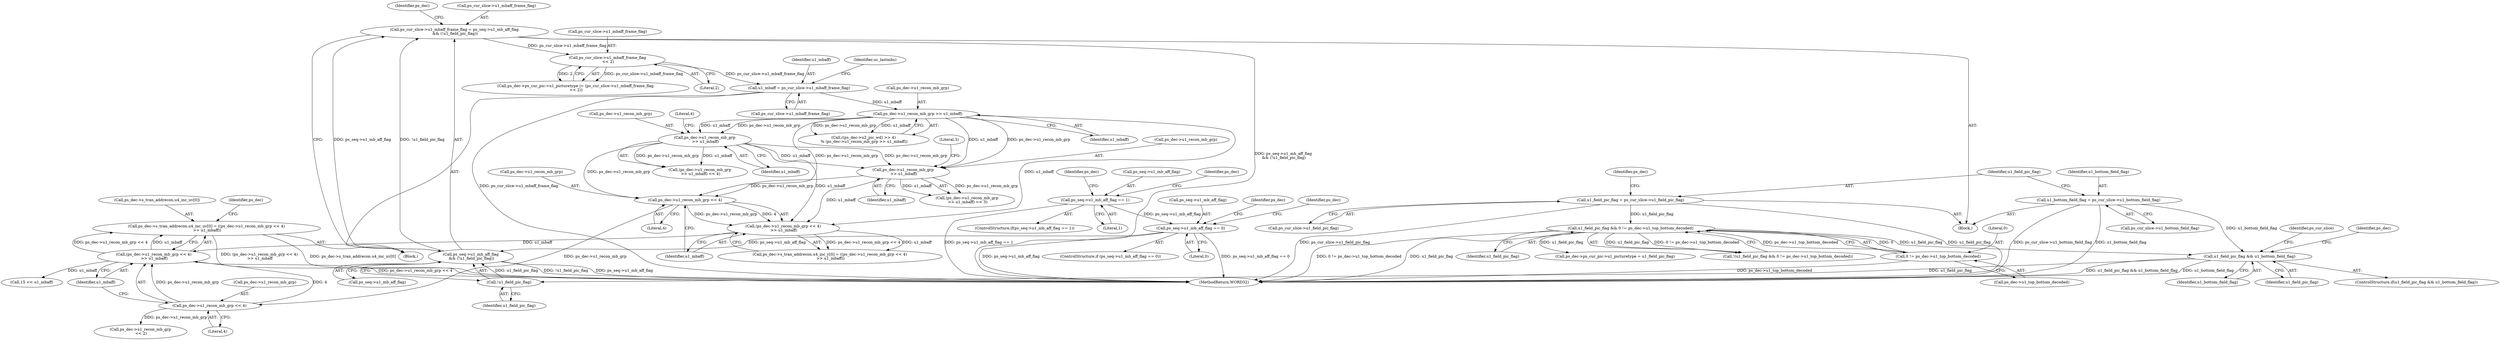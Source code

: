 digraph "0_Android_a78887bcffbc2995cf9ed72e0697acf560875e9e_3@array" {
"1001777" [label="(Call,ps_dec->s_tran_addrecon.u4_inc_uv[0] = ((ps_dec->u1_recon_mb_grp << 4)\n >> u1_mbaff))"];
"1001785" [label="(Call,(ps_dec->u1_recon_mb_grp << 4)\n >> u1_mbaff)"];
"1001786" [label="(Call,ps_dec->u1_recon_mb_grp << 4)"];
"1001771" [label="(Call,ps_dec->u1_recon_mb_grp << 4)"];
"1001659" [label="(Call,ps_dec->u1_recon_mb_grp >> u1_mbaff)"];
"1001645" [label="(Call,u1_mbaff = ps_cur_slice->u1_mbaff_frame_flag)"];
"1001327" [label="(Call,ps_cur_slice->u1_mbaff_frame_flag\n << 2)"];
"1001311" [label="(Call,ps_cur_slice->u1_mbaff_frame_flag = ps_seq->u1_mb_aff_flag\n && (!u1_field_pic_flag))"];
"1001315" [label="(Call,ps_seq->u1_mb_aff_flag\n && (!u1_field_pic_flag))"];
"1000309" [label="(Call,ps_seq->u1_mb_aff_flag == 0)"];
"1000281" [label="(Call,ps_seq->u1_mb_aff_flag == 1)"];
"1001319" [label="(Call,!u1_field_pic_flag)"];
"1001208" [label="(Call,u1_field_pic_flag && u1_bottom_field_flag)"];
"1000786" [label="(Call,u1_field_pic_flag && 0 != ps_dec->u1_top_bottom_decoded)"];
"1000178" [label="(Call,u1_field_pic_flag = ps_cur_slice->u1_field_pic_flag)"];
"1000788" [label="(Call,0 != ps_dec->u1_top_bottom_decoded)"];
"1000172" [label="(Call,u1_bottom_field_flag = ps_cur_slice->u1_bottom_field_flag)"];
"1001673" [label="(Call,ps_dec->u1_recon_mb_grp\n >> u1_mbaff)"];
"1001688" [label="(Call,ps_dec->u1_recon_mb_grp\n >> u1_mbaff)"];
"1001770" [label="(Call,(ps_dec->u1_recon_mb_grp << 4)\n >> u1_mbaff)"];
"1001653" [label="(Call,((ps_dec->u2_pic_wd) >> 4)\n % (ps_dec->u1_recon_mb_grp >> u1_mbaff))"];
"1001674" [label="(Call,ps_dec->u1_recon_mb_grp)"];
"1001327" [label="(Call,ps_cur_slice->u1_mbaff_frame_flag\n << 2)"];
"1001778" [label="(Call,ps_dec->s_tran_addrecon.u4_inc_uv[0])"];
"1000281" [label="(Call,ps_seq->u1_mb_aff_flag == 1)"];
"1001207" [label="(ControlStructure,if(u1_field_pic_flag && u1_bottom_field_flag))"];
"1001796" [label="(Identifier,ps_dec)"];
"1000180" [label="(Call,ps_cur_slice->u1_field_pic_flag)"];
"1000282" [label="(Call,ps_seq->u1_mb_aff_flag)"];
"1000188" [label="(Identifier,ps_dec)"];
"1001208" [label="(Call,u1_field_pic_flag && u1_bottom_field_flag)"];
"1002052" [label="(MethodReturn,WORD32)"];
"1001687" [label="(Call,(ps_dec->u1_recon_mb_grp\n >> u1_mbaff) << 3)"];
"1000174" [label="(Call,ps_cur_slice->u1_bottom_field_flag)"];
"1001777" [label="(Call,ps_dec->s_tran_addrecon.u4_inc_uv[0] = ((ps_dec->u1_recon_mb_grp << 4)\n >> u1_mbaff))"];
"1001673" [label="(Call,ps_dec->u1_recon_mb_grp\n >> u1_mbaff)"];
"1001776" [label="(Identifier,u1_mbaff)"];
"1001645" [label="(Call,u1_mbaff = ps_cur_slice->u1_mbaff_frame_flag)"];
"1001775" [label="(Literal,4)"];
"1001313" [label="(Identifier,ps_cur_slice)"];
"1000788" [label="(Call,0 != ps_dec->u1_top_bottom_decoded)"];
"1000178" [label="(Call,u1_field_pic_flag = ps_cur_slice->u1_field_pic_flag)"];
"1001652" [label="(Identifier,uc_lastmbs)"];
"1001647" [label="(Call,ps_cur_slice->u1_mbaff_frame_flag)"];
"1001635" [label="(Block,)"];
"1001331" [label="(Literal,2)"];
"1001210" [label="(Identifier,u1_bottom_field_flag)"];
"1000138" [label="(Block,)"];
"1001771" [label="(Call,ps_dec->u1_recon_mb_grp << 4)"];
"1001659" [label="(Call,ps_dec->u1_recon_mb_grp >> u1_mbaff)"];
"1000310" [label="(Call,ps_seq->u1_mb_aff_flag)"];
"1001324" [label="(Identifier,ps_dec)"];
"1000285" [label="(Literal,1)"];
"1000790" [label="(Call,ps_dec->u1_top_bottom_decoded)"];
"1001692" [label="(Identifier,u1_mbaff)"];
"1001785" [label="(Call,(ps_dec->u1_recon_mb_grp << 4)\n >> u1_mbaff)"];
"1001851" [label="(Call,ps_dec->u1_recon_mb_grp\n << 2)"];
"1001688" [label="(Call,ps_dec->u1_recon_mb_grp\n >> u1_mbaff)"];
"1001813" [label="(Call,15 << u1_mbaff)"];
"1001772" [label="(Call,ps_dec->u1_recon_mb_grp)"];
"1000289" [label="(Identifier,ps_dec)"];
"1001689" [label="(Call,ps_dec->u1_recon_mb_grp)"];
"1000322" [label="(Identifier,ps_dec)"];
"1000786" [label="(Call,u1_field_pic_flag && 0 != ps_dec->u1_top_bottom_decoded)"];
"1001786" [label="(Call,ps_dec->u1_recon_mb_grp << 4)"];
"1001209" [label="(Identifier,u1_field_pic_flag)"];
"1000787" [label="(Identifier,u1_field_pic_flag)"];
"1001790" [label="(Literal,4)"];
"1001663" [label="(Identifier,u1_mbaff)"];
"1000309" [label="(Call,ps_seq->u1_mb_aff_flag == 0)"];
"1001117" [label="(Call,ps_dec->ps_cur_pic->u1_picturetype = u1_field_pic_flag)"];
"1001646" [label="(Identifier,u1_mbaff)"];
"1001791" [label="(Identifier,u1_mbaff)"];
"1001320" [label="(Identifier,u1_field_pic_flag)"];
"1001218" [label="(Identifier,ps_dec)"];
"1001770" [label="(Call,(ps_dec->u1_recon_mb_grp << 4)\n >> u1_mbaff)"];
"1000172" [label="(Call,u1_bottom_field_flag = ps_cur_slice->u1_bottom_field_flag)"];
"1001678" [label="(Literal,4)"];
"1001693" [label="(Literal,3)"];
"1000308" [label="(ControlStructure,if (ps_seq->u1_mb_aff_flag == 0))"];
"1001787" [label="(Call,ps_dec->u1_recon_mb_grp)"];
"1001315" [label="(Call,ps_seq->u1_mb_aff_flag\n && (!u1_field_pic_flag))"];
"1001762" [label="(Call,ps_dec->s_tran_addrecon.u4_inc_y[0] = ((ps_dec->u1_recon_mb_grp << 4)\n >> u1_mbaff))"];
"1001316" [label="(Call,ps_seq->u1_mb_aff_flag)"];
"1001312" [label="(Call,ps_cur_slice->u1_mbaff_frame_flag)"];
"1000173" [label="(Identifier,u1_bottom_field_flag)"];
"1001672" [label="(Call,(ps_dec->u1_recon_mb_grp\n >> u1_mbaff) << 4)"];
"1001328" [label="(Call,ps_cur_slice->u1_mbaff_frame_flag)"];
"1001321" [label="(Call,ps_dec->ps_cur_pic->u1_picturetype |= (ps_cur_slice->u1_mbaff_frame_flag\n << 2))"];
"1001311" [label="(Call,ps_cur_slice->u1_mbaff_frame_flag = ps_seq->u1_mb_aff_flag\n && (!u1_field_pic_flag))"];
"1000305" [label="(Identifier,ps_dec)"];
"1001319" [label="(Call,!u1_field_pic_flag)"];
"1000280" [label="(ControlStructure,if(ps_seq->u1_mb_aff_flag == 1))"];
"1000785" [label="(Call,!(u1_field_pic_flag && 0 != ps_dec->u1_top_bottom_decoded))"];
"1000317" [label="(Identifier,ps_dec)"];
"1000179" [label="(Identifier,u1_field_pic_flag)"];
"1001660" [label="(Call,ps_dec->u1_recon_mb_grp)"];
"1000313" [label="(Literal,0)"];
"1000789" [label="(Literal,0)"];
"1001677" [label="(Identifier,u1_mbaff)"];
"1001777" -> "1001635"  [label="AST: "];
"1001777" -> "1001785"  [label="CFG: "];
"1001778" -> "1001777"  [label="AST: "];
"1001785" -> "1001777"  [label="AST: "];
"1001796" -> "1001777"  [label="CFG: "];
"1001777" -> "1002052"  [label="DDG: ps_dec->s_tran_addrecon.u4_inc_uv[0]"];
"1001777" -> "1002052"  [label="DDG: (ps_dec->u1_recon_mb_grp << 4)\n >> u1_mbaff"];
"1001785" -> "1001777"  [label="DDG: ps_dec->u1_recon_mb_grp << 4"];
"1001785" -> "1001777"  [label="DDG: u1_mbaff"];
"1001785" -> "1001791"  [label="CFG: "];
"1001786" -> "1001785"  [label="AST: "];
"1001791" -> "1001785"  [label="AST: "];
"1001785" -> "1002052"  [label="DDG: ps_dec->u1_recon_mb_grp << 4"];
"1001786" -> "1001785"  [label="DDG: ps_dec->u1_recon_mb_grp"];
"1001786" -> "1001785"  [label="DDG: 4"];
"1001770" -> "1001785"  [label="DDG: u1_mbaff"];
"1001785" -> "1001813"  [label="DDG: u1_mbaff"];
"1001786" -> "1001790"  [label="CFG: "];
"1001787" -> "1001786"  [label="AST: "];
"1001790" -> "1001786"  [label="AST: "];
"1001791" -> "1001786"  [label="CFG: "];
"1001771" -> "1001786"  [label="DDG: ps_dec->u1_recon_mb_grp"];
"1001786" -> "1001851"  [label="DDG: ps_dec->u1_recon_mb_grp"];
"1001771" -> "1001770"  [label="AST: "];
"1001771" -> "1001775"  [label="CFG: "];
"1001772" -> "1001771"  [label="AST: "];
"1001775" -> "1001771"  [label="AST: "];
"1001776" -> "1001771"  [label="CFG: "];
"1001771" -> "1001770"  [label="DDG: ps_dec->u1_recon_mb_grp"];
"1001771" -> "1001770"  [label="DDG: 4"];
"1001659" -> "1001771"  [label="DDG: ps_dec->u1_recon_mb_grp"];
"1001673" -> "1001771"  [label="DDG: ps_dec->u1_recon_mb_grp"];
"1001688" -> "1001771"  [label="DDG: ps_dec->u1_recon_mb_grp"];
"1001659" -> "1001653"  [label="AST: "];
"1001659" -> "1001663"  [label="CFG: "];
"1001660" -> "1001659"  [label="AST: "];
"1001663" -> "1001659"  [label="AST: "];
"1001653" -> "1001659"  [label="CFG: "];
"1001659" -> "1001653"  [label="DDG: ps_dec->u1_recon_mb_grp"];
"1001659" -> "1001653"  [label="DDG: u1_mbaff"];
"1001645" -> "1001659"  [label="DDG: u1_mbaff"];
"1001659" -> "1001673"  [label="DDG: ps_dec->u1_recon_mb_grp"];
"1001659" -> "1001673"  [label="DDG: u1_mbaff"];
"1001659" -> "1001688"  [label="DDG: ps_dec->u1_recon_mb_grp"];
"1001659" -> "1001688"  [label="DDG: u1_mbaff"];
"1001659" -> "1001770"  [label="DDG: u1_mbaff"];
"1001645" -> "1001635"  [label="AST: "];
"1001645" -> "1001647"  [label="CFG: "];
"1001646" -> "1001645"  [label="AST: "];
"1001647" -> "1001645"  [label="AST: "];
"1001652" -> "1001645"  [label="CFG: "];
"1001645" -> "1002052"  [label="DDG: ps_cur_slice->u1_mbaff_frame_flag"];
"1001327" -> "1001645"  [label="DDG: ps_cur_slice->u1_mbaff_frame_flag"];
"1001327" -> "1001321"  [label="AST: "];
"1001327" -> "1001331"  [label="CFG: "];
"1001328" -> "1001327"  [label="AST: "];
"1001331" -> "1001327"  [label="AST: "];
"1001321" -> "1001327"  [label="CFG: "];
"1001327" -> "1001321"  [label="DDG: ps_cur_slice->u1_mbaff_frame_flag"];
"1001327" -> "1001321"  [label="DDG: 2"];
"1001311" -> "1001327"  [label="DDG: ps_cur_slice->u1_mbaff_frame_flag"];
"1001311" -> "1000138"  [label="AST: "];
"1001311" -> "1001315"  [label="CFG: "];
"1001312" -> "1001311"  [label="AST: "];
"1001315" -> "1001311"  [label="AST: "];
"1001324" -> "1001311"  [label="CFG: "];
"1001311" -> "1002052"  [label="DDG: ps_seq->u1_mb_aff_flag\n && (!u1_field_pic_flag)"];
"1001315" -> "1001311"  [label="DDG: ps_seq->u1_mb_aff_flag"];
"1001315" -> "1001311"  [label="DDG: !u1_field_pic_flag"];
"1001315" -> "1001316"  [label="CFG: "];
"1001315" -> "1001319"  [label="CFG: "];
"1001316" -> "1001315"  [label="AST: "];
"1001319" -> "1001315"  [label="AST: "];
"1001315" -> "1002052"  [label="DDG: ps_seq->u1_mb_aff_flag"];
"1001315" -> "1002052"  [label="DDG: !u1_field_pic_flag"];
"1000309" -> "1001315"  [label="DDG: ps_seq->u1_mb_aff_flag"];
"1001319" -> "1001315"  [label="DDG: u1_field_pic_flag"];
"1000309" -> "1000308"  [label="AST: "];
"1000309" -> "1000313"  [label="CFG: "];
"1000310" -> "1000309"  [label="AST: "];
"1000313" -> "1000309"  [label="AST: "];
"1000317" -> "1000309"  [label="CFG: "];
"1000322" -> "1000309"  [label="CFG: "];
"1000309" -> "1002052"  [label="DDG: ps_seq->u1_mb_aff_flag"];
"1000309" -> "1002052"  [label="DDG: ps_seq->u1_mb_aff_flag == 0"];
"1000281" -> "1000309"  [label="DDG: ps_seq->u1_mb_aff_flag"];
"1000281" -> "1000280"  [label="AST: "];
"1000281" -> "1000285"  [label="CFG: "];
"1000282" -> "1000281"  [label="AST: "];
"1000285" -> "1000281"  [label="AST: "];
"1000289" -> "1000281"  [label="CFG: "];
"1000305" -> "1000281"  [label="CFG: "];
"1000281" -> "1002052"  [label="DDG: ps_seq->u1_mb_aff_flag == 1"];
"1001319" -> "1001320"  [label="CFG: "];
"1001320" -> "1001319"  [label="AST: "];
"1001208" -> "1001319"  [label="DDG: u1_field_pic_flag"];
"1001208" -> "1001207"  [label="AST: "];
"1001208" -> "1001209"  [label="CFG: "];
"1001208" -> "1001210"  [label="CFG: "];
"1001209" -> "1001208"  [label="AST: "];
"1001210" -> "1001208"  [label="AST: "];
"1001218" -> "1001208"  [label="CFG: "];
"1001313" -> "1001208"  [label="CFG: "];
"1001208" -> "1002052"  [label="DDG: u1_field_pic_flag && u1_bottom_field_flag"];
"1001208" -> "1002052"  [label="DDG: u1_bottom_field_flag"];
"1000786" -> "1001208"  [label="DDG: u1_field_pic_flag"];
"1000172" -> "1001208"  [label="DDG: u1_bottom_field_flag"];
"1000786" -> "1000785"  [label="AST: "];
"1000786" -> "1000787"  [label="CFG: "];
"1000786" -> "1000788"  [label="CFG: "];
"1000787" -> "1000786"  [label="AST: "];
"1000788" -> "1000786"  [label="AST: "];
"1000785" -> "1000786"  [label="CFG: "];
"1000786" -> "1002052"  [label="DDG: 0 != ps_dec->u1_top_bottom_decoded"];
"1000786" -> "1002052"  [label="DDG: u1_field_pic_flag"];
"1000786" -> "1000785"  [label="DDG: u1_field_pic_flag"];
"1000786" -> "1000785"  [label="DDG: 0 != ps_dec->u1_top_bottom_decoded"];
"1000178" -> "1000786"  [label="DDG: u1_field_pic_flag"];
"1000788" -> "1000786"  [label="DDG: 0"];
"1000788" -> "1000786"  [label="DDG: ps_dec->u1_top_bottom_decoded"];
"1000786" -> "1001117"  [label="DDG: u1_field_pic_flag"];
"1000178" -> "1000138"  [label="AST: "];
"1000178" -> "1000180"  [label="CFG: "];
"1000179" -> "1000178"  [label="AST: "];
"1000180" -> "1000178"  [label="AST: "];
"1000188" -> "1000178"  [label="CFG: "];
"1000178" -> "1002052"  [label="DDG: u1_field_pic_flag"];
"1000178" -> "1002052"  [label="DDG: ps_cur_slice->u1_field_pic_flag"];
"1000788" -> "1000790"  [label="CFG: "];
"1000789" -> "1000788"  [label="AST: "];
"1000790" -> "1000788"  [label="AST: "];
"1000788" -> "1002052"  [label="DDG: ps_dec->u1_top_bottom_decoded"];
"1000172" -> "1000138"  [label="AST: "];
"1000172" -> "1000174"  [label="CFG: "];
"1000173" -> "1000172"  [label="AST: "];
"1000174" -> "1000172"  [label="AST: "];
"1000179" -> "1000172"  [label="CFG: "];
"1000172" -> "1002052"  [label="DDG: u1_bottom_field_flag"];
"1000172" -> "1002052"  [label="DDG: ps_cur_slice->u1_bottom_field_flag"];
"1001673" -> "1001672"  [label="AST: "];
"1001673" -> "1001677"  [label="CFG: "];
"1001674" -> "1001673"  [label="AST: "];
"1001677" -> "1001673"  [label="AST: "];
"1001678" -> "1001673"  [label="CFG: "];
"1001673" -> "1001672"  [label="DDG: ps_dec->u1_recon_mb_grp"];
"1001673" -> "1001672"  [label="DDG: u1_mbaff"];
"1001673" -> "1001688"  [label="DDG: ps_dec->u1_recon_mb_grp"];
"1001673" -> "1001688"  [label="DDG: u1_mbaff"];
"1001673" -> "1001770"  [label="DDG: u1_mbaff"];
"1001688" -> "1001687"  [label="AST: "];
"1001688" -> "1001692"  [label="CFG: "];
"1001689" -> "1001688"  [label="AST: "];
"1001692" -> "1001688"  [label="AST: "];
"1001693" -> "1001688"  [label="CFG: "];
"1001688" -> "1001687"  [label="DDG: ps_dec->u1_recon_mb_grp"];
"1001688" -> "1001687"  [label="DDG: u1_mbaff"];
"1001688" -> "1001770"  [label="DDG: u1_mbaff"];
"1001770" -> "1001762"  [label="AST: "];
"1001770" -> "1001776"  [label="CFG: "];
"1001776" -> "1001770"  [label="AST: "];
"1001762" -> "1001770"  [label="CFG: "];
"1001770" -> "1001762"  [label="DDG: ps_dec->u1_recon_mb_grp << 4"];
"1001770" -> "1001762"  [label="DDG: u1_mbaff"];
}
